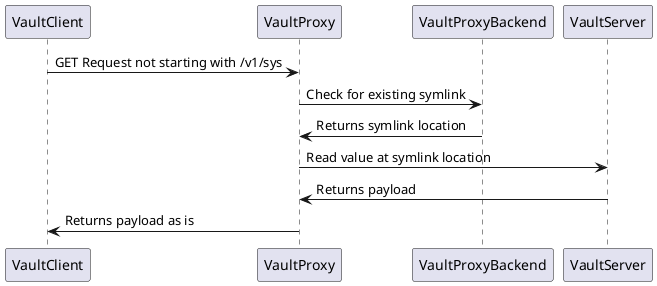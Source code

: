 @startuml
VaultClient -> VaultProxy: GET Request not starting with /v1/sys
VaultProxy -> VaultProxyBackend: Check for existing symlink
VaultProxyBackend -> VaultProxy: Returns symlink location
VaultProxy -> VaultServer: Read value at symlink location
VaultServer -> VaultProxy: Returns payload
VaultProxy -> VaultClient: Returns payload as is
@enduml